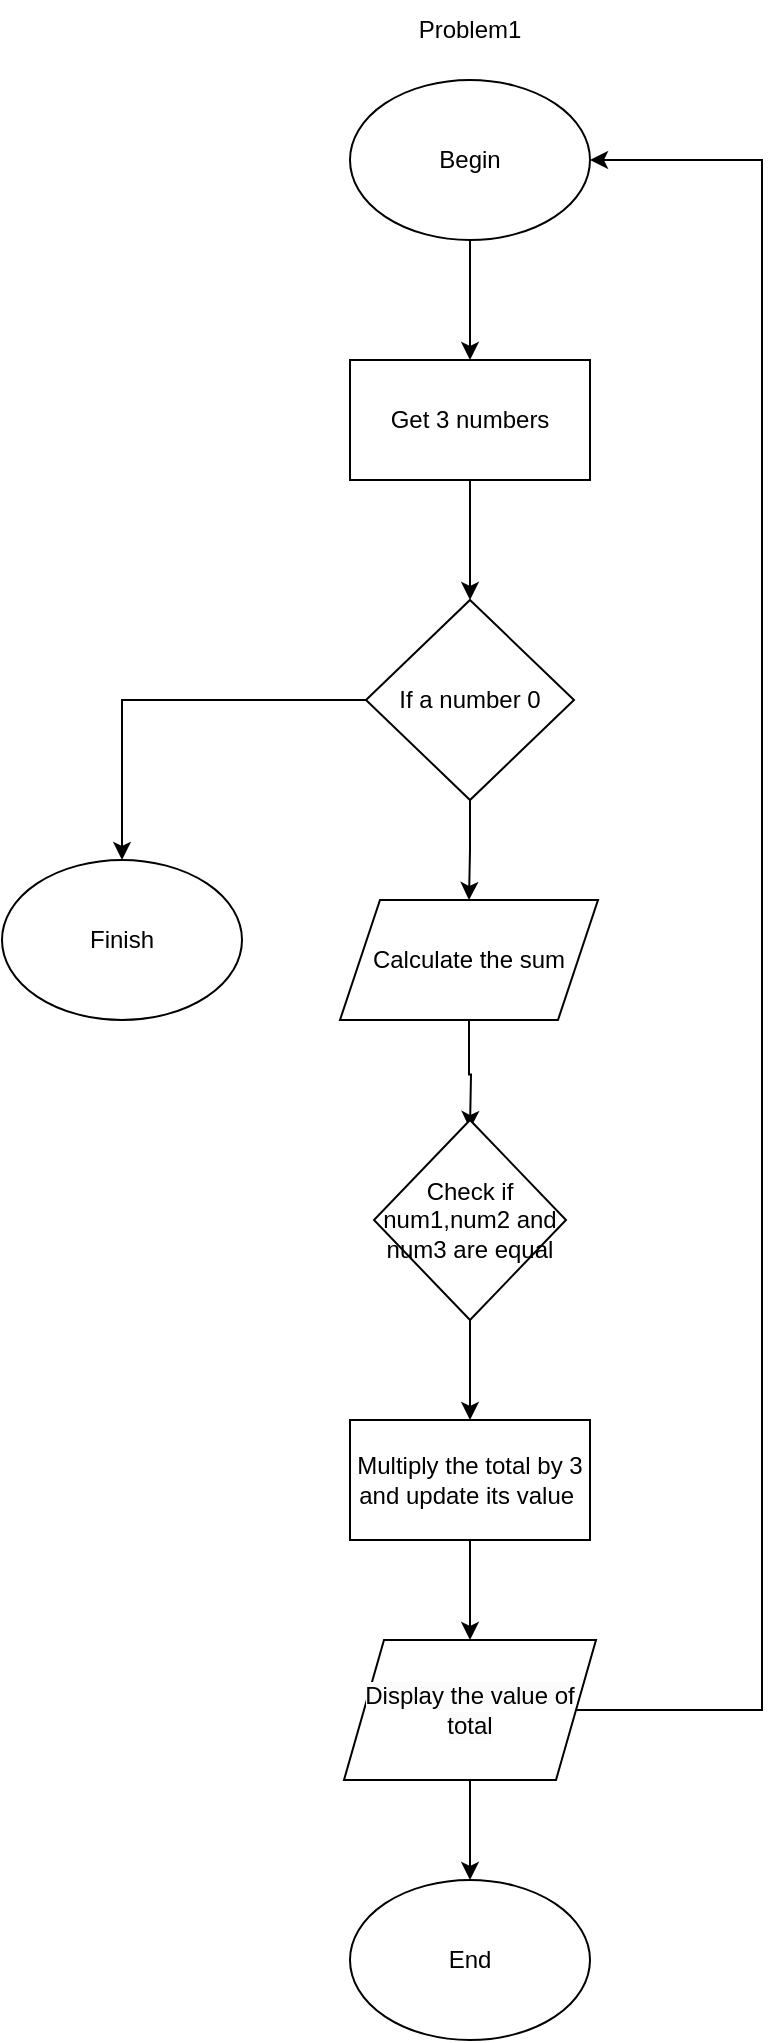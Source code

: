 <mxfile version="22.0.6" type="github">
  <diagram name="Sayfa -1" id="bmsgZCtZZ-5AFsBClS5B">
    <mxGraphModel dx="763" dy="498" grid="1" gridSize="10" guides="1" tooltips="1" connect="1" arrows="1" fold="1" page="1" pageScale="1" pageWidth="827" pageHeight="1169" math="0" shadow="0">
      <root>
        <mxCell id="0" />
        <mxCell id="1" parent="0" />
        <mxCell id="w_AHAtuaYFJrgY3aIRM--20" value="Problem1" style="text;html=1;strokeColor=none;fillColor=none;align=center;verticalAlign=middle;whiteSpace=wrap;rounded=0;" parent="1" vertex="1">
          <mxGeometry x="384" width="60" height="30" as="geometry" />
        </mxCell>
        <mxCell id="phnRR8jFc-2AYbye7Y-e-3" value="" style="edgeStyle=orthogonalEdgeStyle;rounded=0;orthogonalLoop=1;jettySize=auto;html=1;" edge="1" parent="1" source="phnRR8jFc-2AYbye7Y-e-1" target="phnRR8jFc-2AYbye7Y-e-2">
          <mxGeometry relative="1" as="geometry" />
        </mxCell>
        <mxCell id="phnRR8jFc-2AYbye7Y-e-1" value="Begin" style="ellipse;whiteSpace=wrap;html=1;" vertex="1" parent="1">
          <mxGeometry x="354" y="40" width="120" height="80" as="geometry" />
        </mxCell>
        <mxCell id="phnRR8jFc-2AYbye7Y-e-6" value="" style="edgeStyle=orthogonalEdgeStyle;rounded=0;orthogonalLoop=1;jettySize=auto;html=1;" edge="1" parent="1" source="phnRR8jFc-2AYbye7Y-e-2">
          <mxGeometry relative="1" as="geometry">
            <mxPoint x="414" y="300" as="targetPoint" />
          </mxGeometry>
        </mxCell>
        <mxCell id="phnRR8jFc-2AYbye7Y-e-2" value="Get 3 numbers" style="whiteSpace=wrap;html=1;" vertex="1" parent="1">
          <mxGeometry x="354" y="180" width="120" height="60" as="geometry" />
        </mxCell>
        <mxCell id="phnRR8jFc-2AYbye7Y-e-9" value="" style="edgeStyle=orthogonalEdgeStyle;rounded=0;orthogonalLoop=1;jettySize=auto;html=1;entryX=0.5;entryY=0;entryDx=0;entryDy=0;" edge="1" parent="1" source="phnRR8jFc-2AYbye7Y-e-4" target="phnRR8jFc-2AYbye7Y-e-7">
          <mxGeometry relative="1" as="geometry">
            <mxPoint x="280" y="430" as="targetPoint" />
          </mxGeometry>
        </mxCell>
        <mxCell id="phnRR8jFc-2AYbye7Y-e-11" value="" style="edgeStyle=orthogonalEdgeStyle;rounded=0;orthogonalLoop=1;jettySize=auto;html=1;" edge="1" parent="1" source="phnRR8jFc-2AYbye7Y-e-4" target="phnRR8jFc-2AYbye7Y-e-10">
          <mxGeometry relative="1" as="geometry" />
        </mxCell>
        <mxCell id="phnRR8jFc-2AYbye7Y-e-4" value="If a number 0" style="rhombus;whiteSpace=wrap;html=1;" vertex="1" parent="1">
          <mxGeometry x="362" y="300" width="104" height="100" as="geometry" />
        </mxCell>
        <mxCell id="phnRR8jFc-2AYbye7Y-e-7" value="Finish" style="ellipse;whiteSpace=wrap;html=1;" vertex="1" parent="1">
          <mxGeometry x="180" y="430" width="120" height="80" as="geometry" />
        </mxCell>
        <mxCell id="phnRR8jFc-2AYbye7Y-e-15" value="" style="edgeStyle=orthogonalEdgeStyle;rounded=0;orthogonalLoop=1;jettySize=auto;html=1;" edge="1" parent="1" source="phnRR8jFc-2AYbye7Y-e-10">
          <mxGeometry relative="1" as="geometry">
            <mxPoint x="414" y="564.5" as="targetPoint" />
          </mxGeometry>
        </mxCell>
        <mxCell id="phnRR8jFc-2AYbye7Y-e-10" value="Calculate the sum" style="shape=parallelogram;perimeter=parallelogramPerimeter;whiteSpace=wrap;html=1;fixedSize=1;" vertex="1" parent="1">
          <mxGeometry x="349" y="450" width="129" height="60" as="geometry" />
        </mxCell>
        <mxCell id="phnRR8jFc-2AYbye7Y-e-19" value="" style="edgeStyle=orthogonalEdgeStyle;rounded=0;orthogonalLoop=1;jettySize=auto;html=1;" edge="1" parent="1" source="phnRR8jFc-2AYbye7Y-e-17" target="phnRR8jFc-2AYbye7Y-e-18">
          <mxGeometry relative="1" as="geometry" />
        </mxCell>
        <mxCell id="phnRR8jFc-2AYbye7Y-e-17" value="Check if num1,num2 and num3 are equal" style="rhombus;whiteSpace=wrap;html=1;" vertex="1" parent="1">
          <mxGeometry x="366" y="560" width="96" height="100" as="geometry" />
        </mxCell>
        <mxCell id="phnRR8jFc-2AYbye7Y-e-21" value="" style="edgeStyle=orthogonalEdgeStyle;rounded=0;orthogonalLoop=1;jettySize=auto;html=1;" edge="1" parent="1" source="phnRR8jFc-2AYbye7Y-e-18" target="phnRR8jFc-2AYbye7Y-e-20">
          <mxGeometry relative="1" as="geometry" />
        </mxCell>
        <mxCell id="phnRR8jFc-2AYbye7Y-e-18" value="Multiply the total by 3 and update its value&amp;nbsp;" style="whiteSpace=wrap;html=1;" vertex="1" parent="1">
          <mxGeometry x="354" y="710" width="120" height="60" as="geometry" />
        </mxCell>
        <mxCell id="phnRR8jFc-2AYbye7Y-e-23" value="" style="edgeStyle=orthogonalEdgeStyle;rounded=0;orthogonalLoop=1;jettySize=auto;html=1;" edge="1" parent="1" source="phnRR8jFc-2AYbye7Y-e-20" target="phnRR8jFc-2AYbye7Y-e-22">
          <mxGeometry relative="1" as="geometry" />
        </mxCell>
        <mxCell id="phnRR8jFc-2AYbye7Y-e-25" value="" style="edgeStyle=orthogonalEdgeStyle;rounded=0;orthogonalLoop=1;jettySize=auto;html=1;entryX=1;entryY=0.5;entryDx=0;entryDy=0;" edge="1" parent="1" source="phnRR8jFc-2AYbye7Y-e-20" target="phnRR8jFc-2AYbye7Y-e-1">
          <mxGeometry relative="1" as="geometry">
            <mxPoint x="560" y="855" as="targetPoint" />
            <Array as="points">
              <mxPoint x="560" y="855" />
              <mxPoint x="560" y="80" />
            </Array>
          </mxGeometry>
        </mxCell>
        <mxCell id="phnRR8jFc-2AYbye7Y-e-20" value="&lt;span style=&quot;caret-color: rgb(0, 0, 0); color: rgb(0, 0, 0); font-family: Helvetica; font-size: 12px; font-style: normal; font-variant-caps: normal; font-weight: 400; letter-spacing: normal; text-align: center; text-indent: 0px; text-transform: none; word-spacing: 0px; -webkit-text-stroke-width: 0px; background-color: rgb(251, 251, 251); text-decoration: none; float: none; display: inline !important;&quot;&gt;Display the value of total&lt;/span&gt;" style="shape=parallelogram;perimeter=parallelogramPerimeter;whiteSpace=wrap;html=1;fixedSize=1;" vertex="1" parent="1">
          <mxGeometry x="351" y="820" width="126" height="70" as="geometry" />
        </mxCell>
        <mxCell id="phnRR8jFc-2AYbye7Y-e-22" value="End" style="ellipse;whiteSpace=wrap;html=1;" vertex="1" parent="1">
          <mxGeometry x="354" y="940" width="120" height="80" as="geometry" />
        </mxCell>
      </root>
    </mxGraphModel>
  </diagram>
</mxfile>
